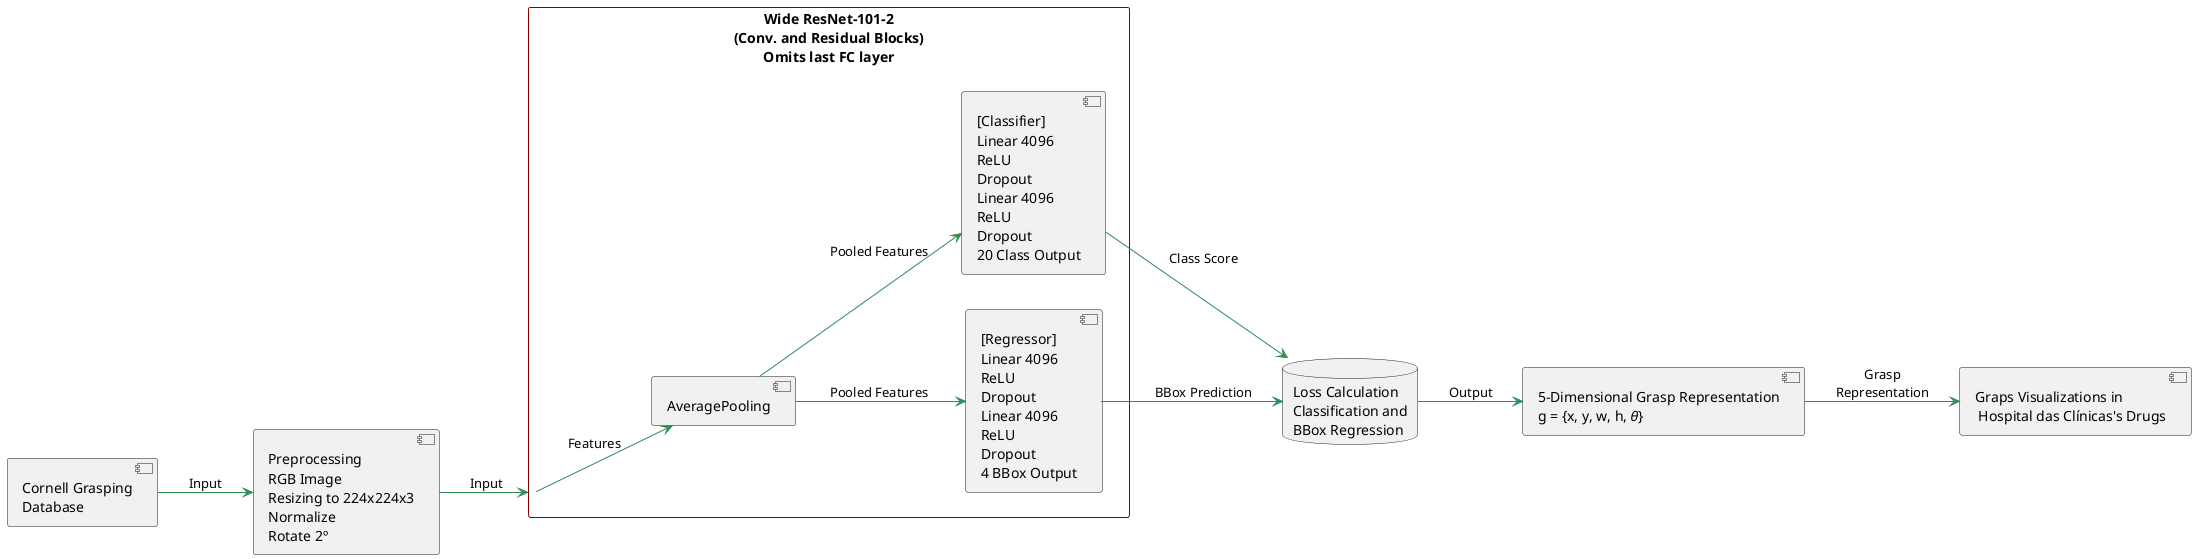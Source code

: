@startuml
hide stereotype
skinparam componentStyle uml2
left to right direction
' Style definitions
skinparam class {
    BackgroundColor PaleGreen
    ArrowColor SeaGreen
    BorderColor SpringGreen
}

skinparam rectangle {
    BackgroundColor White
    ArrowColor Orange
    BorderColor DarkRed 
    ' DarkGoldenRod
}

' Component definitions
component "Cornell Grasping\nDatabase" as Database

' Preprocessing block with RGB representation
component "Preprocessing\nRGB Image\nResizing to 224x224x3\nNormalize\nRotate 2º" as Preprocessing

' Wide ResNet-101-2 block
rectangle "Wide ResNet-101-2\n(Conv. and Residual Blocks)\nOmits last FC layer" as WideResNet101_2 {
    component "AveragePooling" as AvgPooling
    component "[Classifier]\nLinear 4096\nReLU\nDropout\nLinear 4096\nReLU\nDropout\n20 Class Output" as Classifier
    component "[Regressor]\nLinear 4096\nReLU\nDropout\nLinear 4096\nReLU\nDropout\n4 BBox Output" as Regressor
}

component "5-Dimensional Grasp Representation\ng = {x, y, w, h, 𝜃}" as GraspRep

component "Graps Visualizations in\n Hospital das Clínicas's Drugs" as Visualizations
' Data flow
Database --> Preprocessing : "Input"
Preprocessing --> WideResNet101_2 : "Input"
WideResNet101_2 --> AvgPooling : "Features"
AvgPooling --> Classifier : "Pooled Features"
AvgPooling --> Regressor : "Pooled Features"

' Loss calculation
database "Loss Calculation\nClassification and\nBBox Regression" as LossCalc
Classifier --> LossCalc : "Class Score"
Regressor --> LossCalc : "BBox Prediction"

' Backpropagation (hidden arrow for conceptual purposes)
LossCalc -[hidden]-> WideResNet101_2 : "Backpropagation"

LossCalc --> GraspRep : "Output"

' Visualization
GraspRep --> Visualizations : "Grasp\nRepresentation"

@enduml